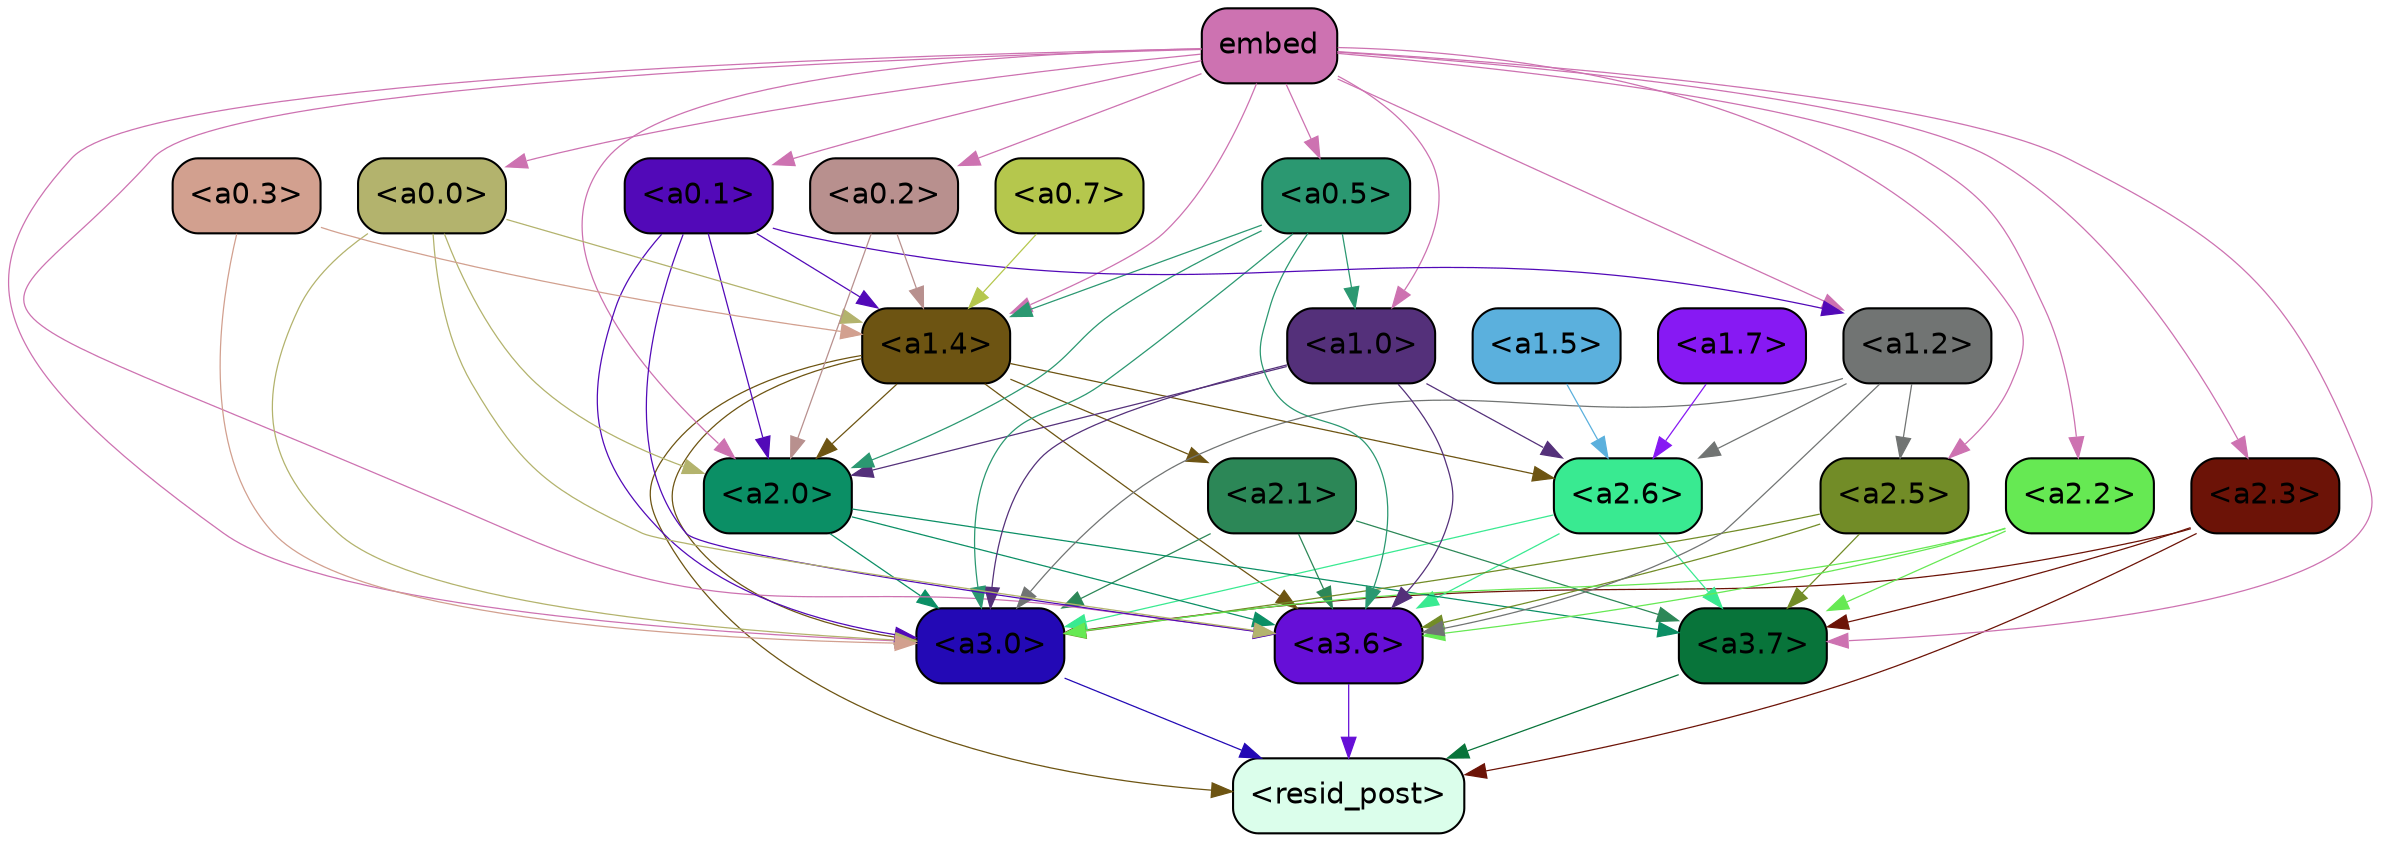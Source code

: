 strict digraph "" {
	graph [bgcolor=transparent,
		layout=dot,
		overlap=false,
		splines=true
	];
	"<a3.7>"	[color=black,
		fillcolor="#08743a",
		fontname=Helvetica,
		shape=box,
		style="filled, rounded"];
	"<resid_post>"	[color=black,
		fillcolor="#dbfeeb",
		fontname=Helvetica,
		shape=box,
		style="filled, rounded"];
	"<a3.7>" -> "<resid_post>"	[color="#08743a",
		penwidth=0.6];
	"<a3.6>"	[color=black,
		fillcolor="#660fd7",
		fontname=Helvetica,
		shape=box,
		style="filled, rounded"];
	"<a3.6>" -> "<resid_post>"	[color="#660fd7",
		penwidth=0.6];
	"<a3.0>"	[color=black,
		fillcolor="#2309b5",
		fontname=Helvetica,
		shape=box,
		style="filled, rounded"];
	"<a3.0>" -> "<resid_post>"	[color="#2309b5",
		penwidth=0.6];
	"<a2.3>"	[color=black,
		fillcolor="#6c1307",
		fontname=Helvetica,
		shape=box,
		style="filled, rounded"];
	"<a2.3>" -> "<a3.7>"	[color="#6c1307",
		penwidth=0.6];
	"<a2.3>" -> "<resid_post>"	[color="#6c1307",
		penwidth=0.6];
	"<a2.3>" -> "<a3.0>"	[color="#6c1307",
		penwidth=0.6];
	"<a1.4>"	[color=black,
		fillcolor="#6d5412",
		fontname=Helvetica,
		shape=box,
		style="filled, rounded"];
	"<a1.4>" -> "<resid_post>"	[color="#6d5412",
		penwidth=0.6];
	"<a1.4>" -> "<a3.6>"	[color="#6d5412",
		penwidth=0.6];
	"<a1.4>" -> "<a3.0>"	[color="#6d5412",
		penwidth=0.6];
	"<a2.6>"	[color=black,
		fillcolor="#39ea91",
		fontname=Helvetica,
		shape=box,
		style="filled, rounded"];
	"<a1.4>" -> "<a2.6>"	[color="#6d5412",
		penwidth=0.6];
	"<a2.1>"	[color=black,
		fillcolor="#2c8757",
		fontname=Helvetica,
		shape=box,
		style="filled, rounded"];
	"<a1.4>" -> "<a2.1>"	[color="#6d5412",
		penwidth=0.6];
	"<a2.0>"	[color=black,
		fillcolor="#0b8f65",
		fontname=Helvetica,
		shape=box,
		style="filled, rounded"];
	"<a1.4>" -> "<a2.0>"	[color="#6d5412",
		penwidth=0.6];
	"<a2.6>" -> "<a3.7>"	[color="#39ea91",
		penwidth=0.6];
	"<a2.6>" -> "<a3.6>"	[color="#39ea91",
		penwidth=0.6];
	"<a2.6>" -> "<a3.0>"	[color="#39ea91",
		penwidth=0.6];
	"<a2.5>"	[color=black,
		fillcolor="#728c27",
		fontname=Helvetica,
		shape=box,
		style="filled, rounded"];
	"<a2.5>" -> "<a3.7>"	[color="#728c27",
		penwidth=0.6];
	"<a2.5>" -> "<a3.6>"	[color="#728c27",
		penwidth=0.6];
	"<a2.5>" -> "<a3.0>"	[color="#728c27",
		penwidth=0.6];
	"<a2.2>"	[color=black,
		fillcolor="#66e953",
		fontname=Helvetica,
		shape=box,
		style="filled, rounded"];
	"<a2.2>" -> "<a3.7>"	[color="#66e953",
		penwidth=0.6];
	"<a2.2>" -> "<a3.6>"	[color="#66e953",
		penwidth=0.6];
	"<a2.2>" -> "<a3.0>"	[color="#66e953",
		penwidth=0.6];
	"<a2.1>" -> "<a3.7>"	[color="#2c8757",
		penwidth=0.6];
	"<a2.1>" -> "<a3.6>"	[color="#2c8757",
		penwidth=0.6];
	"<a2.1>" -> "<a3.0>"	[color="#2c8757",
		penwidth=0.6];
	"<a2.0>" -> "<a3.7>"	[color="#0b8f65",
		penwidth=0.6];
	"<a2.0>" -> "<a3.6>"	[color="#0b8f65",
		penwidth=0.6];
	"<a2.0>" -> "<a3.0>"	[color="#0b8f65",
		penwidth=0.6];
	embed	[color=black,
		fillcolor="#cd72b1",
		fontname=Helvetica,
		shape=box,
		style="filled, rounded"];
	embed -> "<a3.7>"	[color="#cd72b1",
		penwidth=0.6];
	embed -> "<a3.6>"	[color="#cd72b1",
		penwidth=0.6];
	embed -> "<a3.0>"	[color="#cd72b1",
		penwidth=0.6];
	embed -> "<a2.3>"	[color="#cd72b1",
		penwidth=0.6];
	embed -> "<a1.4>"	[color="#cd72b1",
		penwidth=0.6];
	embed -> "<a2.5>"	[color="#cd72b1",
		penwidth=0.6];
	embed -> "<a2.2>"	[color="#cd72b1",
		penwidth=0.6];
	embed -> "<a2.0>"	[color="#cd72b1",
		penwidth=0.6];
	"<a1.2>"	[color=black,
		fillcolor="#717473",
		fontname=Helvetica,
		shape=box,
		style="filled, rounded"];
	embed -> "<a1.2>"	[color="#cd72b1",
		penwidth=0.6];
	"<a1.0>"	[color=black,
		fillcolor="#54307a",
		fontname=Helvetica,
		shape=box,
		style="filled, rounded"];
	embed -> "<a1.0>"	[color="#cd72b1",
		penwidth=0.6];
	"<a0.5>"	[color=black,
		fillcolor="#2b9871",
		fontname=Helvetica,
		shape=box,
		style="filled, rounded"];
	embed -> "<a0.5>"	[color="#cd72b1",
		penwidth=0.6];
	"<a0.1>"	[color=black,
		fillcolor="#5209b8",
		fontname=Helvetica,
		shape=box,
		style="filled, rounded"];
	embed -> "<a0.1>"	[color="#cd72b1",
		penwidth=0.6];
	"<a0.0>"	[color=black,
		fillcolor="#b3b36d",
		fontname=Helvetica,
		shape=box,
		style="filled, rounded"];
	embed -> "<a0.0>"	[color="#cd72b1",
		penwidth=0.6];
	"<a0.2>"	[color=black,
		fillcolor="#b8908e",
		fontname=Helvetica,
		shape=box,
		style="filled, rounded"];
	embed -> "<a0.2>"	[color="#cd72b1",
		penwidth=0.6];
	"<a1.2>" -> "<a3.6>"	[color="#717473",
		penwidth=0.6];
	"<a1.2>" -> "<a3.0>"	[color="#717473",
		penwidth=0.6];
	"<a1.2>" -> "<a2.6>"	[color="#717473",
		penwidth=0.6];
	"<a1.2>" -> "<a2.5>"	[color="#717473",
		penwidth=0.6];
	"<a1.0>" -> "<a3.6>"	[color="#54307a",
		penwidth=0.6];
	"<a1.0>" -> "<a3.0>"	[color="#54307a",
		penwidth=0.6];
	"<a1.0>" -> "<a2.6>"	[color="#54307a",
		penwidth=0.6];
	"<a1.0>" -> "<a2.0>"	[color="#54307a",
		penwidth=0.6];
	"<a0.5>" -> "<a3.6>"	[color="#2b9871",
		penwidth=0.6];
	"<a0.5>" -> "<a3.0>"	[color="#2b9871",
		penwidth=0.6];
	"<a0.5>" -> "<a1.4>"	[color="#2b9871",
		penwidth=0.6];
	"<a0.5>" -> "<a2.0>"	[color="#2b9871",
		penwidth=0.6];
	"<a0.5>" -> "<a1.0>"	[color="#2b9871",
		penwidth=0.6];
	"<a0.1>" -> "<a3.6>"	[color="#5209b8",
		penwidth=0.6];
	"<a0.1>" -> "<a3.0>"	[color="#5209b8",
		penwidth=0.6];
	"<a0.1>" -> "<a1.4>"	[color="#5209b8",
		penwidth=0.6];
	"<a0.1>" -> "<a2.0>"	[color="#5209b8",
		penwidth=0.6];
	"<a0.1>" -> "<a1.2>"	[color="#5209b8",
		penwidth=0.6];
	"<a0.3>"	[color=black,
		fillcolor="#d2a08f",
		fontname=Helvetica,
		shape=box,
		style="filled, rounded"];
	"<a0.3>" -> "<a3.0>"	[color="#d2a08f",
		penwidth=0.6];
	"<a0.3>" -> "<a1.4>"	[color="#d2a08f",
		penwidth=0.6];
	"<a0.0>" -> "<a3.6>"	[color="#b3b36d",
		penwidth=0.6];
	"<a0.0>" -> "<a3.0>"	[color="#b3b36d",
		penwidth=0.6];
	"<a0.0>" -> "<a1.4>"	[color="#b3b36d",
		penwidth=0.6];
	"<a0.0>" -> "<a2.0>"	[color="#b3b36d",
		penwidth=0.6];
	"<a0.2>" -> "<a1.4>"	[color="#b8908e",
		penwidth=0.6];
	"<a0.2>" -> "<a2.0>"	[color="#b8908e",
		penwidth=0.6];
	"<a1.7>"	[color=black,
		fillcolor="#8719f3",
		fontname=Helvetica,
		shape=box,
		style="filled, rounded"];
	"<a1.7>" -> "<a2.6>"	[color="#8719f3",
		penwidth=0.6];
	"<a1.5>"	[color=black,
		fillcolor="#5bb0dd",
		fontname=Helvetica,
		shape=box,
		style="filled, rounded"];
	"<a1.5>" -> "<a2.6>"	[color="#5bb0dd",
		penwidth=0.6];
	"<a0.7>"	[color=black,
		fillcolor="#b5c74d",
		fontname=Helvetica,
		shape=box,
		style="filled, rounded"];
	"<a0.7>" -> "<a1.4>"	[color="#b5c74d",
		penwidth=0.6];
}
